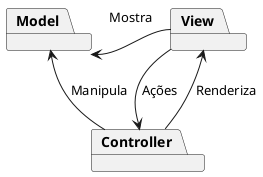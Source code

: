 @startuml
'https://plantuml.com/class-diagram

hide circle
hide methods
hide empty fields

package Model
package View
package Controller

Controller --> Model : "Manipula"
Controller --> View : "Renderiza"
View --> Controller : "Ações"
View -l-> Model : "Mostra"

@enduml